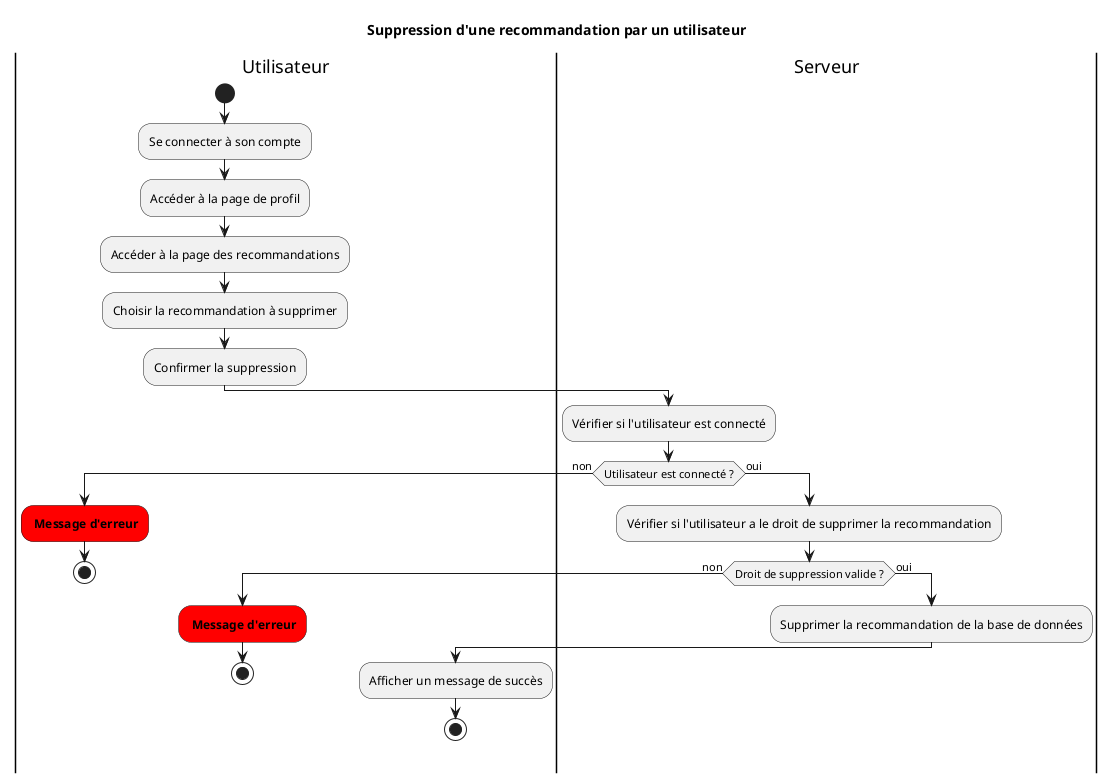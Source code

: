 @startuml DiagrammeActiviteUserDeleteRecommendation
title Suppression d'une recommandation par un utilisateur

|Utilisateur|
start
:Se connecter à son compte;
:Accéder à la page de profil;
:Accéder à la page des recommandations;
:Choisir la recommandation à supprimer;
:Confirmer la suppression;
|Serveur|
:Vérifier si l'utilisateur est connecté;
if (Utilisateur est connecté ?) then (non)
  |Utilisateur|
  #red: **Message d'erreur**;
  stop
else (oui)
  |Serveur|
  :Vérifier si l'utilisateur a le droit de supprimer la recommandation;
  if (Droit de suppression valide ?) then (non)
    |Utilisateur|
    #red: **Message d'erreur**;
    stop
  else (oui)
    |Serveur|
    :Supprimer la recommandation de la base de données;
    |Utilisateur|
    :Afficher un message de succès;
    stop
  endif
endif
@enduml